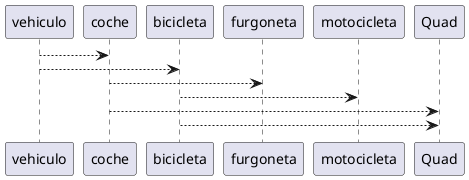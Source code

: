 
@startuml

vehiculo --> coche 
vehiculo --> bicicleta
coche --> furgoneta
bicicleta --> motocicleta
coche --> Quad 
bicicleta --> Quad

@enduml
